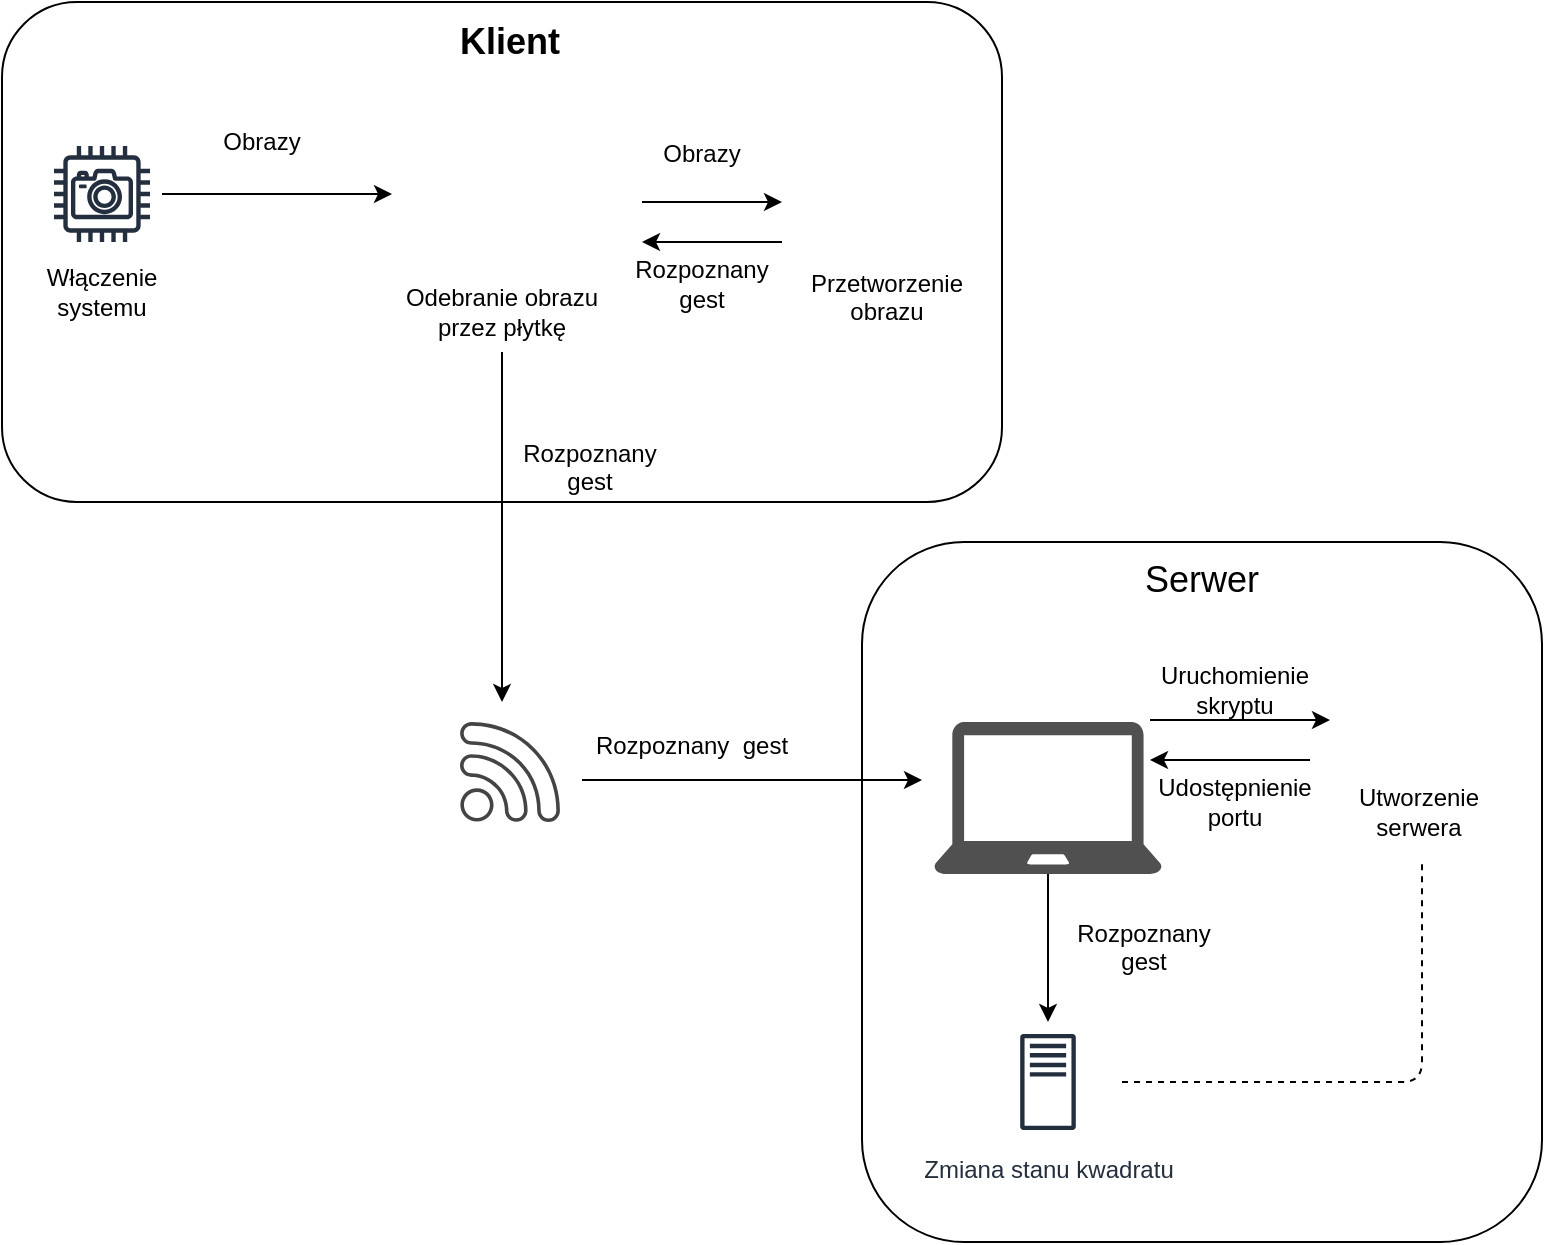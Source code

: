 <mxfile version="14.6.3" type="github">
  <diagram id="1N5ksvwPrex-zLJyI5F_" name="Page-1">
    <mxGraphModel dx="1673" dy="898" grid="1" gridSize="10" guides="1" tooltips="1" connect="1" arrows="1" fold="1" page="1" pageScale="1" pageWidth="827" pageHeight="1169" math="0" shadow="0">
      <root>
        <mxCell id="0" />
        <mxCell id="1" parent="0" />
        <mxCell id="FUg8YmXKxeV6hpPRnzRZ-61" value="" style="rounded=1;whiteSpace=wrap;html=1;fontSize=18;" vertex="1" parent="1">
          <mxGeometry x="460" y="300" width="340" height="350" as="geometry" />
        </mxCell>
        <mxCell id="FUg8YmXKxeV6hpPRnzRZ-33" value="" style="rounded=1;whiteSpace=wrap;html=1;" vertex="1" parent="1">
          <mxGeometry x="30" y="30" width="500" height="250" as="geometry" />
        </mxCell>
        <mxCell id="FUg8YmXKxeV6hpPRnzRZ-12" value="&lt;div&gt;Włączenie systemu &lt;br&gt;&lt;/div&gt;" style="text;html=1;strokeColor=none;fillColor=none;align=center;verticalAlign=middle;whiteSpace=wrap;rounded=0;" vertex="1" parent="1">
          <mxGeometry x="60" y="165" width="40" height="20" as="geometry" />
        </mxCell>
        <mxCell id="FUg8YmXKxeV6hpPRnzRZ-9" value="" style="outlineConnect=0;fontColor=#232F3E;gradientColor=none;strokeColor=#232F3E;fillColor=#ffffff;dashed=0;verticalLabelPosition=bottom;verticalAlign=top;align=center;html=1;fontSize=12;fontStyle=0;aspect=fixed;shape=mxgraph.aws4.resourceIcon;resIcon=mxgraph.aws4.camera;" vertex="1" parent="1">
          <mxGeometry x="50" y="96" width="60" height="60" as="geometry" />
        </mxCell>
        <mxCell id="FUg8YmXKxeV6hpPRnzRZ-15" value="" style="shape=image;html=1;verticalAlign=top;verticalLabelPosition=bottom;labelBackgroundColor=#ffffff;imageAspect=0;aspect=fixed;image=https://cdn2.iconfinder.com/data/icons/electronic-13/480/3-electronic-arduino-chipset-icon-2-128.png" vertex="1" parent="1">
          <mxGeometry x="225" y="71" width="110" height="110" as="geometry" />
        </mxCell>
        <mxCell id="FUg8YmXKxeV6hpPRnzRZ-16" value="Odebranie obrazu przez płytkę" style="text;html=1;strokeColor=none;fillColor=none;align=center;verticalAlign=middle;whiteSpace=wrap;rounded=0;" vertex="1" parent="1">
          <mxGeometry x="225" y="165" width="110" height="40" as="geometry" />
        </mxCell>
        <mxCell id="FUg8YmXKxeV6hpPRnzRZ-17" value="Obrazy" style="text;html=1;strokeColor=none;fillColor=none;align=center;verticalAlign=middle;whiteSpace=wrap;rounded=0;" vertex="1" parent="1">
          <mxGeometry x="140" y="90" width="40" height="20" as="geometry" />
        </mxCell>
        <mxCell id="FUg8YmXKxeV6hpPRnzRZ-19" value="" style="endArrow=classic;html=1;entryX=0;entryY=0.5;entryDx=0;entryDy=0;" edge="1" parent="1" source="FUg8YmXKxeV6hpPRnzRZ-9" target="FUg8YmXKxeV6hpPRnzRZ-15">
          <mxGeometry width="50" height="50" relative="1" as="geometry">
            <mxPoint x="120" y="120" as="sourcePoint" />
            <mxPoint x="490" y="240" as="targetPoint" />
          </mxGeometry>
        </mxCell>
        <mxCell id="FUg8YmXKxeV6hpPRnzRZ-21" value="" style="shape=image;html=1;verticalAlign=top;verticalLabelPosition=bottom;labelBackgroundColor=#ffffff;imageAspect=0;aspect=fixed;image=https://cdn3.iconfinder.com/data/icons/logos-and-brands-3/512/267_Python-128.png" vertex="1" parent="1">
          <mxGeometry x="430" y="91" width="70" height="70" as="geometry" />
        </mxCell>
        <mxCell id="FUg8YmXKxeV6hpPRnzRZ-22" value="&lt;div&gt;Przetworzenie obrazu&lt;/div&gt;&lt;div&gt;&lt;br&gt;&lt;/div&gt;" style="text;html=1;strokeColor=none;fillColor=none;align=center;verticalAlign=middle;whiteSpace=wrap;rounded=0;" vertex="1" parent="1">
          <mxGeometry x="430" y="170" width="85" height="30" as="geometry" />
        </mxCell>
        <mxCell id="FUg8YmXKxeV6hpPRnzRZ-23" value="" style="endArrow=classic;html=1;" edge="1" parent="1">
          <mxGeometry width="50" height="50" relative="1" as="geometry">
            <mxPoint x="350" y="130" as="sourcePoint" />
            <mxPoint x="420" y="130" as="targetPoint" />
          </mxGeometry>
        </mxCell>
        <mxCell id="FUg8YmXKxeV6hpPRnzRZ-24" value="Obrazy" style="text;html=1;strokeColor=none;fillColor=none;align=center;verticalAlign=middle;whiteSpace=wrap;rounded=0;" vertex="1" parent="1">
          <mxGeometry x="360" y="96" width="40" height="20" as="geometry" />
        </mxCell>
        <mxCell id="FUg8YmXKxeV6hpPRnzRZ-26" value="" style="endArrow=classic;html=1;" edge="1" parent="1">
          <mxGeometry width="50" height="50" relative="1" as="geometry">
            <mxPoint x="420" y="150" as="sourcePoint" />
            <mxPoint x="350" y="150" as="targetPoint" />
          </mxGeometry>
        </mxCell>
        <mxCell id="FUg8YmXKxeV6hpPRnzRZ-27" value="&lt;div&gt;Rozpoznany gest&lt;/div&gt;" style="text;html=1;strokeColor=none;fillColor=none;align=center;verticalAlign=middle;whiteSpace=wrap;rounded=0;" vertex="1" parent="1">
          <mxGeometry x="360" y="161" width="40" height="20" as="geometry" />
        </mxCell>
        <mxCell id="FUg8YmXKxeV6hpPRnzRZ-30" value="" style="endArrow=classic;html=1;exitX=0.5;exitY=1;exitDx=0;exitDy=0;" edge="1" parent="1" source="FUg8YmXKxeV6hpPRnzRZ-16">
          <mxGeometry width="50" height="50" relative="1" as="geometry">
            <mxPoint x="280" y="220" as="sourcePoint" />
            <mxPoint x="280" y="380" as="targetPoint" />
          </mxGeometry>
        </mxCell>
        <mxCell id="FUg8YmXKxeV6hpPRnzRZ-31" value="" style="pointerEvents=1;shadow=0;dashed=0;html=1;strokeColor=none;fillColor=#434445;aspect=fixed;labelPosition=center;verticalLabelPosition=bottom;verticalAlign=top;align=center;outlineConnect=0;shape=mxgraph.vvd.wi_fi;" vertex="1" parent="1">
          <mxGeometry x="259" y="390" width="50" height="50" as="geometry" />
        </mxCell>
        <mxCell id="FUg8YmXKxeV6hpPRnzRZ-32" value="&lt;div&gt;Rozpoznany gest&lt;/div&gt;&lt;div&gt;&lt;br&gt;&lt;/div&gt;" style="text;html=1;strokeColor=none;fillColor=none;align=center;verticalAlign=middle;whiteSpace=wrap;rounded=0;" vertex="1" parent="1">
          <mxGeometry x="304" y="260" width="40" height="20" as="geometry" />
        </mxCell>
        <mxCell id="FUg8YmXKxeV6hpPRnzRZ-34" value="Klient" style="text;html=1;strokeColor=none;fillColor=none;align=center;verticalAlign=middle;whiteSpace=wrap;rounded=0;fontSize=18;fontStyle=1" vertex="1" parent="1">
          <mxGeometry x="264" y="40" width="40" height="20" as="geometry" />
        </mxCell>
        <mxCell id="FUg8YmXKxeV6hpPRnzRZ-35" value="" style="endArrow=classic;html=1;" edge="1" parent="1">
          <mxGeometry width="50" height="50" relative="1" as="geometry">
            <mxPoint x="320" y="419" as="sourcePoint" />
            <mxPoint x="490" y="419" as="targetPoint" />
          </mxGeometry>
        </mxCell>
        <mxCell id="FUg8YmXKxeV6hpPRnzRZ-37" value="" style="pointerEvents=1;shadow=0;dashed=0;html=1;strokeColor=none;fillColor=#505050;labelPosition=center;verticalLabelPosition=bottom;verticalAlign=top;outlineConnect=0;align=center;shape=mxgraph.office.devices.laptop;fontSize=18;" vertex="1" parent="1">
          <mxGeometry x="496" y="390" width="114" height="76" as="geometry" />
        </mxCell>
        <mxCell id="FUg8YmXKxeV6hpPRnzRZ-38" value="" style="endArrow=classic;html=1;fontSize=18;" edge="1" parent="1">
          <mxGeometry width="50" height="50" relative="1" as="geometry">
            <mxPoint x="604" y="389" as="sourcePoint" />
            <mxPoint x="694" y="389" as="targetPoint" />
          </mxGeometry>
        </mxCell>
        <mxCell id="FUg8YmXKxeV6hpPRnzRZ-39" value="" style="shape=image;html=1;verticalAlign=top;verticalLabelPosition=bottom;labelBackgroundColor=#ffffff;imageAspect=0;aspect=fixed;image=https://cdn3.iconfinder.com/data/icons/logos-and-brands-3/512/267_Python-128.png" vertex="1" parent="1">
          <mxGeometry x="703" y="349" width="70" height="70" as="geometry" />
        </mxCell>
        <mxCell id="FUg8YmXKxeV6hpPRnzRZ-42" value="Utworzenie serwera" style="text;html=1;strokeColor=none;fillColor=none;align=center;verticalAlign=middle;whiteSpace=wrap;rounded=0;" vertex="1" parent="1">
          <mxGeometry x="695.5" y="420" width="85" height="30" as="geometry" />
        </mxCell>
        <mxCell id="FUg8YmXKxeV6hpPRnzRZ-43" value="" style="endArrow=classic;html=1;fontSize=18;" edge="1" parent="1">
          <mxGeometry width="50" height="50" relative="1" as="geometry">
            <mxPoint x="684" y="409" as="sourcePoint" />
            <mxPoint x="604" y="409" as="targetPoint" />
          </mxGeometry>
        </mxCell>
        <mxCell id="FUg8YmXKxeV6hpPRnzRZ-45" value="Uruchomienie skryptu" style="text;html=1;strokeColor=none;fillColor=none;align=center;verticalAlign=middle;whiteSpace=wrap;rounded=0;" vertex="1" parent="1">
          <mxGeometry x="604" y="359" width="85" height="30" as="geometry" />
        </mxCell>
        <mxCell id="FUg8YmXKxeV6hpPRnzRZ-47" value="Udostępnienie portu" style="text;html=1;strokeColor=none;fillColor=none;align=center;verticalAlign=middle;whiteSpace=wrap;rounded=0;" vertex="1" parent="1">
          <mxGeometry x="604" y="415" width="85" height="30" as="geometry" />
        </mxCell>
        <mxCell id="FUg8YmXKxeV6hpPRnzRZ-49" value="&lt;font style=&quot;font-size: 12px&quot;&gt;Rozpoznany&amp;nbsp;&lt;/font&gt;&lt;font style=&quot;font-size: 12px&quot;&gt; gest&lt;/font&gt;" style="text;html=1;strokeColor=none;fillColor=none;align=center;verticalAlign=middle;whiteSpace=wrap;rounded=0;fontSize=18;" vertex="1" parent="1">
          <mxGeometry x="320" y="390" width="110" height="20" as="geometry" />
        </mxCell>
        <mxCell id="FUg8YmXKxeV6hpPRnzRZ-54" value="&lt;font style=&quot;font-size: 12px&quot;&gt;Zmiana &lt;font style=&quot;font-size: 12px&quot;&gt;stanu kwadratu&lt;/font&gt;&lt;br&gt;&lt;/font&gt;" style="outlineConnect=0;fontColor=#232F3E;gradientColor=none;strokeColor=#232F3E;fillColor=#ffffff;dashed=0;verticalLabelPosition=bottom;verticalAlign=top;align=center;html=1;fontSize=12;fontStyle=0;aspect=fixed;shape=mxgraph.aws4.resourceIcon;resIcon=mxgraph.aws4.traditional_server;" vertex="1" parent="1">
          <mxGeometry x="523" y="540" width="60" height="60" as="geometry" />
        </mxCell>
        <mxCell id="FUg8YmXKxeV6hpPRnzRZ-55" value="" style="endArrow=none;dashed=1;html=1;fontSize=18;" edge="1" parent="1">
          <mxGeometry width="50" height="50" relative="1" as="geometry">
            <mxPoint x="590" y="570" as="sourcePoint" />
            <mxPoint x="740" y="460" as="targetPoint" />
            <Array as="points">
              <mxPoint x="740" y="570" />
            </Array>
          </mxGeometry>
        </mxCell>
        <mxCell id="FUg8YmXKxeV6hpPRnzRZ-59" value="&lt;div&gt;Rozpoznany gest&lt;/div&gt;&lt;div&gt;&lt;br&gt;&lt;/div&gt;" style="text;html=1;strokeColor=none;fillColor=none;align=center;verticalAlign=middle;whiteSpace=wrap;rounded=0;" vertex="1" parent="1">
          <mxGeometry x="581" y="500" width="40" height="20" as="geometry" />
        </mxCell>
        <mxCell id="FUg8YmXKxeV6hpPRnzRZ-64" value="" style="endArrow=classic;html=1;fontSize=18;" edge="1" parent="1" source="FUg8YmXKxeV6hpPRnzRZ-37" target="FUg8YmXKxeV6hpPRnzRZ-54">
          <mxGeometry width="50" height="50" relative="1" as="geometry">
            <mxPoint x="550" y="560" as="sourcePoint" />
            <mxPoint x="600" y="510" as="targetPoint" />
          </mxGeometry>
        </mxCell>
        <mxCell id="FUg8YmXKxeV6hpPRnzRZ-65" value="&lt;div&gt;Serwer&lt;/div&gt;&lt;div&gt;&lt;br&gt;&lt;/div&gt;" style="text;html=1;strokeColor=none;fillColor=none;align=center;verticalAlign=middle;whiteSpace=wrap;rounded=0;fontSize=18;" vertex="1" parent="1">
          <mxGeometry x="610" y="320" width="40" height="20" as="geometry" />
        </mxCell>
      </root>
    </mxGraphModel>
  </diagram>
</mxfile>
